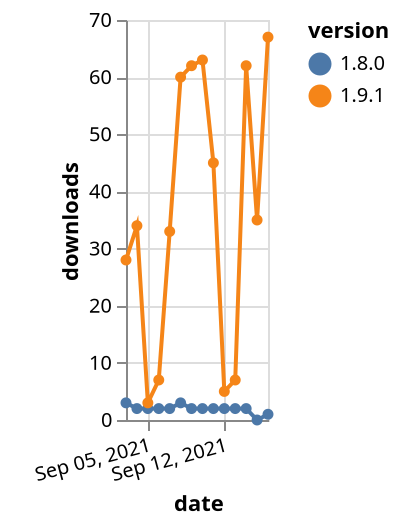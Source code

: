{"$schema": "https://vega.github.io/schema/vega-lite/v5.json", "description": "A simple bar chart with embedded data.", "data": {"values": [{"date": "2021-09-03", "total": 2744, "delta": 3, "version": "1.8.0"}, {"date": "2021-09-04", "total": 2746, "delta": 2, "version": "1.8.0"}, {"date": "2021-09-05", "total": 2748, "delta": 2, "version": "1.8.0"}, {"date": "2021-09-06", "total": 2750, "delta": 2, "version": "1.8.0"}, {"date": "2021-09-07", "total": 2752, "delta": 2, "version": "1.8.0"}, {"date": "2021-09-08", "total": 2755, "delta": 3, "version": "1.8.0"}, {"date": "2021-09-09", "total": 2757, "delta": 2, "version": "1.8.0"}, {"date": "2021-09-10", "total": 2759, "delta": 2, "version": "1.8.0"}, {"date": "2021-09-11", "total": 2761, "delta": 2, "version": "1.8.0"}, {"date": "2021-09-12", "total": 2763, "delta": 2, "version": "1.8.0"}, {"date": "2021-09-13", "total": 2765, "delta": 2, "version": "1.8.0"}, {"date": "2021-09-14", "total": 2767, "delta": 2, "version": "1.8.0"}, {"date": "2021-09-15", "total": 2767, "delta": 0, "version": "1.8.0"}, {"date": "2021-09-16", "total": 2768, "delta": 1, "version": "1.8.0"}, {"date": "2021-09-03", "total": 65684, "delta": 28, "version": "1.9.1"}, {"date": "2021-09-04", "total": 65718, "delta": 34, "version": "1.9.1"}, {"date": "2021-09-05", "total": 65721, "delta": 3, "version": "1.9.1"}, {"date": "2021-09-06", "total": 65728, "delta": 7, "version": "1.9.1"}, {"date": "2021-09-07", "total": 65761, "delta": 33, "version": "1.9.1"}, {"date": "2021-09-08", "total": 65821, "delta": 60, "version": "1.9.1"}, {"date": "2021-09-09", "total": 65883, "delta": 62, "version": "1.9.1"}, {"date": "2021-09-10", "total": 65946, "delta": 63, "version": "1.9.1"}, {"date": "2021-09-11", "total": 65991, "delta": 45, "version": "1.9.1"}, {"date": "2021-09-12", "total": 65996, "delta": 5, "version": "1.9.1"}, {"date": "2021-09-13", "total": 66003, "delta": 7, "version": "1.9.1"}, {"date": "2021-09-14", "total": 66065, "delta": 62, "version": "1.9.1"}, {"date": "2021-09-15", "total": 66100, "delta": 35, "version": "1.9.1"}, {"date": "2021-09-16", "total": 66167, "delta": 67, "version": "1.9.1"}]}, "width": "container", "mark": {"type": "line", "point": {"filled": true}}, "encoding": {"x": {"field": "date", "type": "temporal", "timeUnit": "yearmonthdate", "title": "date", "axis": {"labelAngle": -15}}, "y": {"field": "delta", "type": "quantitative", "title": "downloads"}, "color": {"field": "version", "type": "nominal"}, "tooltip": {"field": "delta"}}}